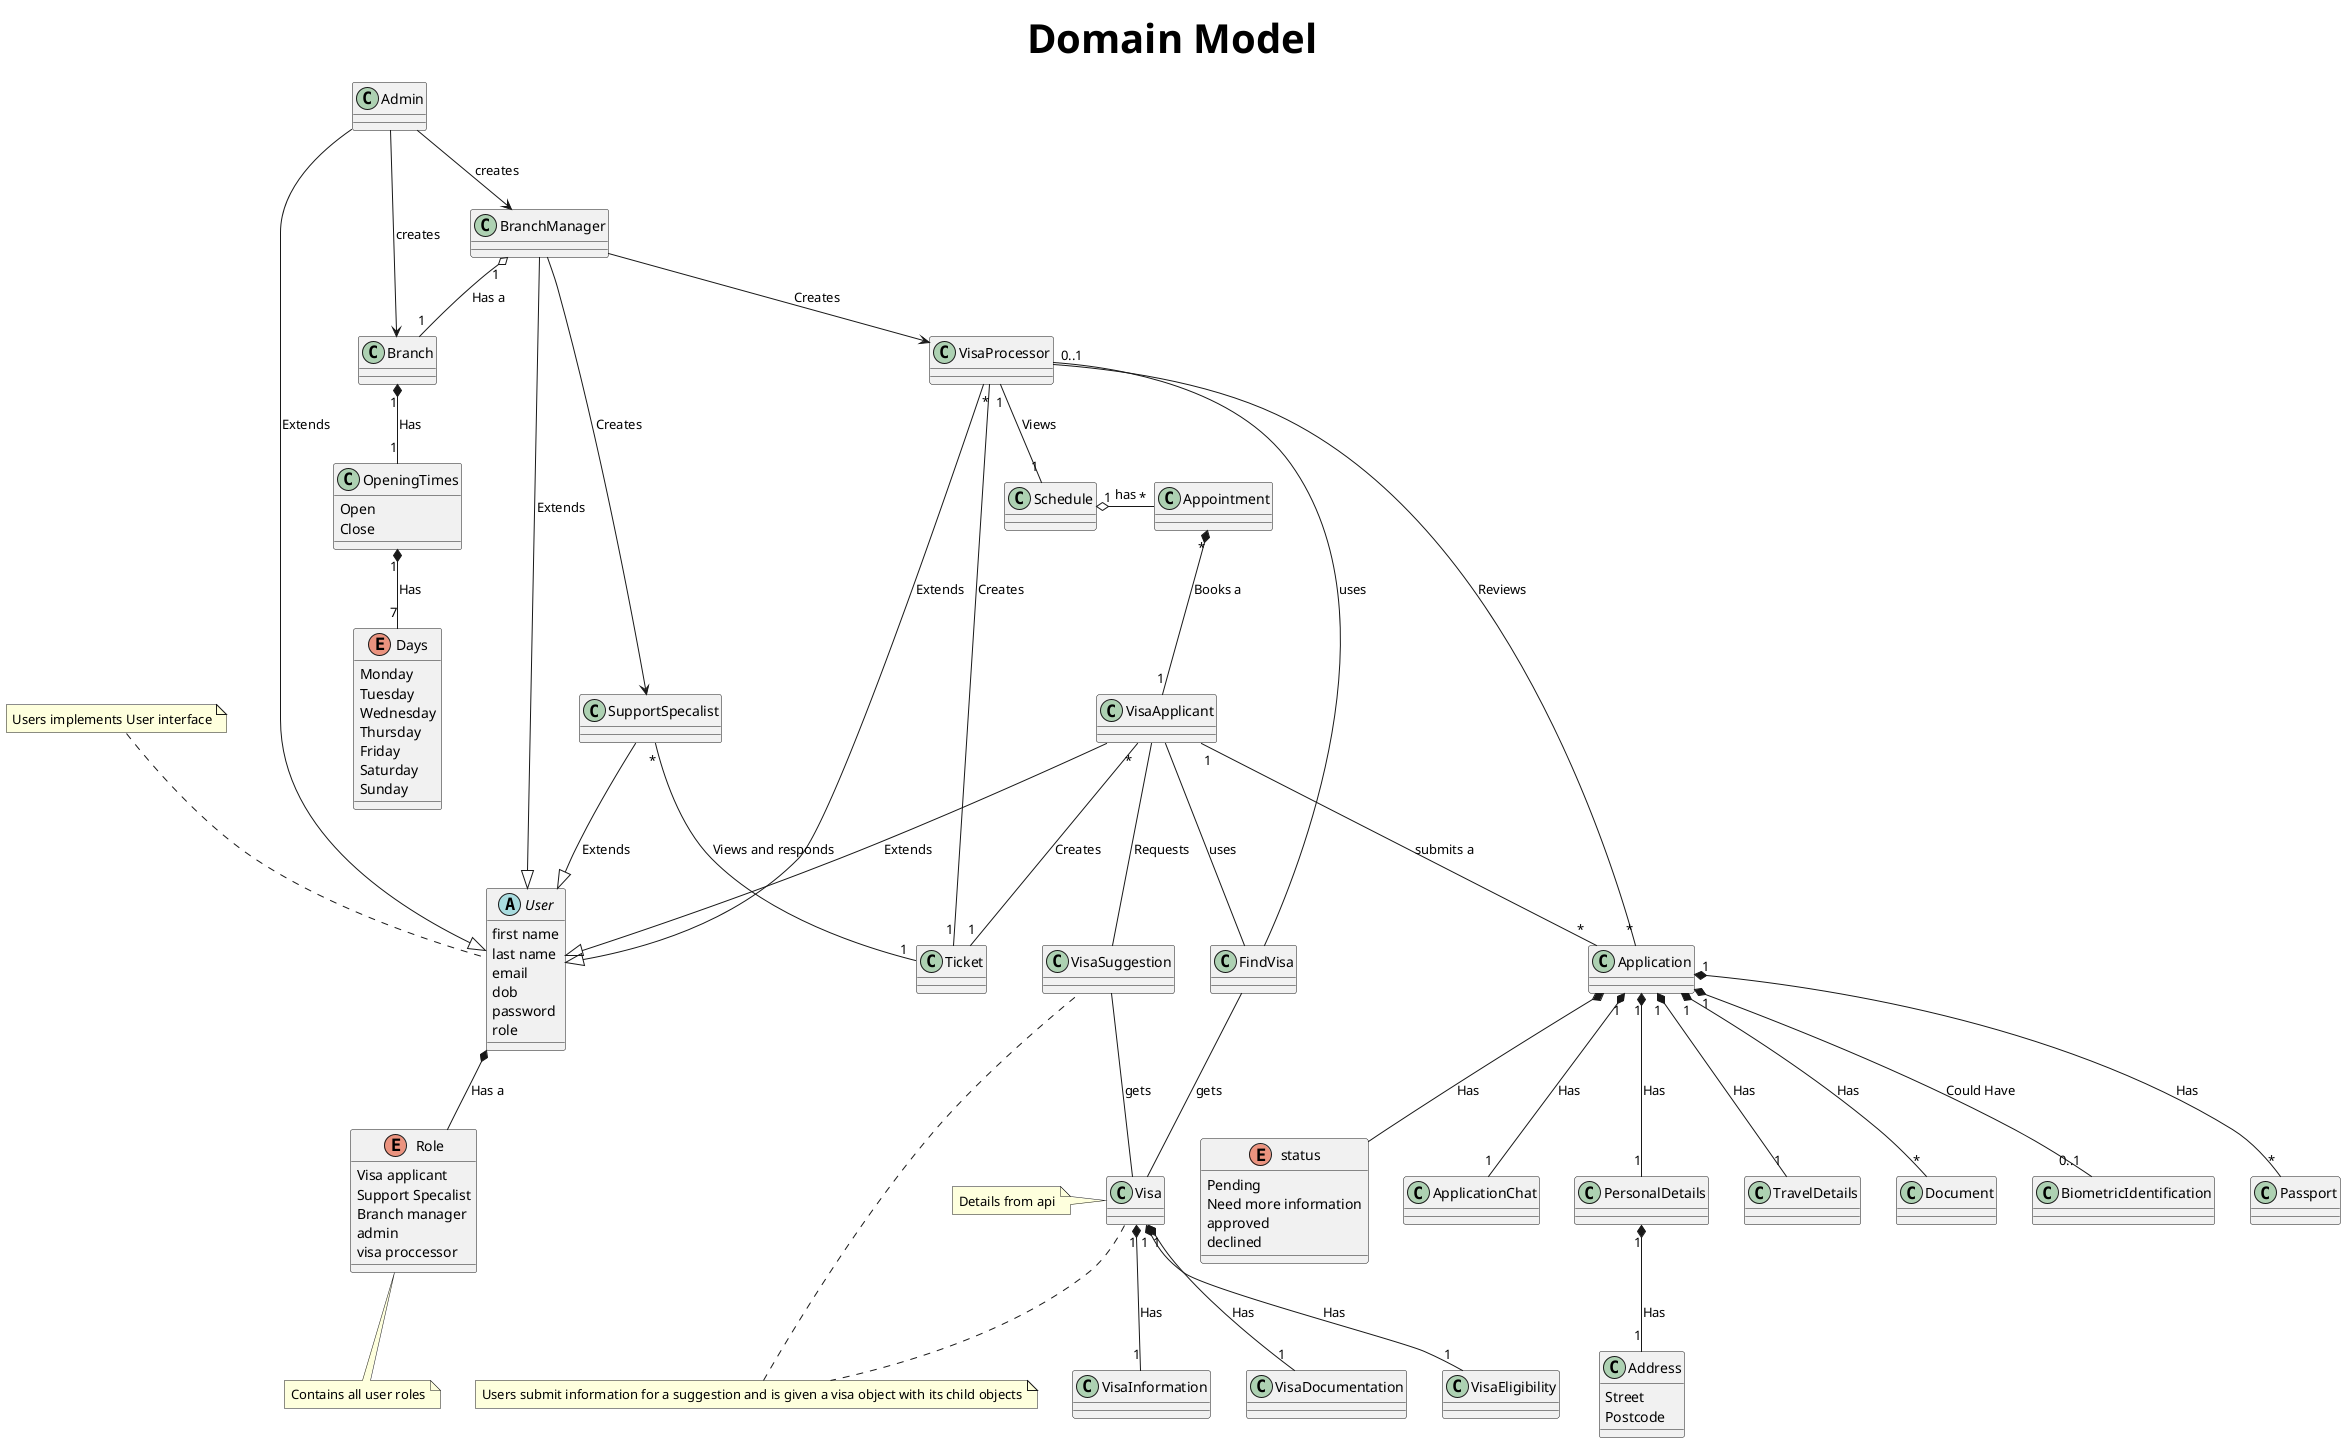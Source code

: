 @startuml
title <size:40> Domain Model

abstract class User{
first name
last name
email
dob
password
role
}

class VisaApplicant{

}

class VisaProcessor{

}

class SupportSpecalist{

}

class BranchManager{

}

class Admin{

}

enum Role{
Visa applicant
Support Specalist
Branch manager
admin
visa proccessor
}

VisaApplicant --|> User : Extends
VisaProcessor --|> User : Extends
BranchManager --|> User : Extends
Admin --|> User : Extends
SupportSpecalist--|> User : Extends
User *-- Role : "Has a"


Admin --> BranchManager  : creates
Admin --> Branch  : creates  


BranchManager --> VisaProcessor: Creates
BranchManager --> SupportSpecalist: Creates

class Appointment{
}

class Schedule{

}

Schedule "1" o-  "*" Appointment: "has"
Appointment "*" *-- "1" VisaApplicant : "Books a"

class Application {

}

class Address{
Street
Postcode
}

class ApplicationChat{

}

class PersonalDetails{

}

class TravelDetails{

}

class Document{

}

class BiometricIdentification{

}

class Passport{

}


enum status{
Pending
Need more information
approved
declined
}

Application *-- status : "Has"
Application "1"  *-- "1" PersonalDetails : "Has"
Application "1" *-- "1" TravelDetails : "Has"
Application "1"  *-- "*" Passport : "Has"
Application "1"  *-- "*" Document : "Has"
Application "1"  *-- "0..1" BiometricIdentification : "Could Have"
Application "1" *-- "1" ApplicationChat : "Has"
PersonalDetails "1" *-- "1" Address : "Has"

class VisaSuggestion{

}

class FindVisa{

}

class Visa{

}

Class VisaDocumentation{

}

class VisaEligibility {

}

class VisaInformation {

}
VisaProcessor -- FindVisa: "uses"
VisaApplicant -- FindVisa: "uses"
VisaApplicant -- VisaSuggestion : "Requests"
VisaApplicant "1"  -- "*" Application : "submits a"
VisaSuggestion -- Visa : "gets"
FindVisa -- Visa : "gets"
Visa "1" *-- "1" VisaDocumentation : "Has"
Visa "1" *-- "1" VisaEligibility : "Has"
Visa "1" *-- "1" VisaInformation : "Has"

class Branch{

}

class OpeningTimes{
Open
Close
}

Enum Days{
Monday
Tuesday
Wednesday
Thursday
Friday
Saturday
Sunday
}

Branch "1" *-- "1" OpeningTimes : "Has"
OpeningTimes "1" *-- "7" Days : "Has"
BranchManager "1" o-- "1" Branch : "Has a"

VisaProcessor "0..1" -- "*" Application : "Reviews"
VisaProcessor "1" --  "1" Schedule: "Views"

class Ticket{

}

VisaProcessor "*" -- "1" Ticket : "Creates"
VisaApplicant "*" -- "1" Ticket : "Creates"
SupportSpecalist "*" -- "1" Ticket : "Views and responds"

note top of User: Users implements User interface

note "Users submit information for a suggestion and is given a visa object with its child objects" as N1
Visa.. N1
N1 .. VisaSuggestion

note left of Visa: Details from api

note bottom of Role: Contains all user roles
@enduml